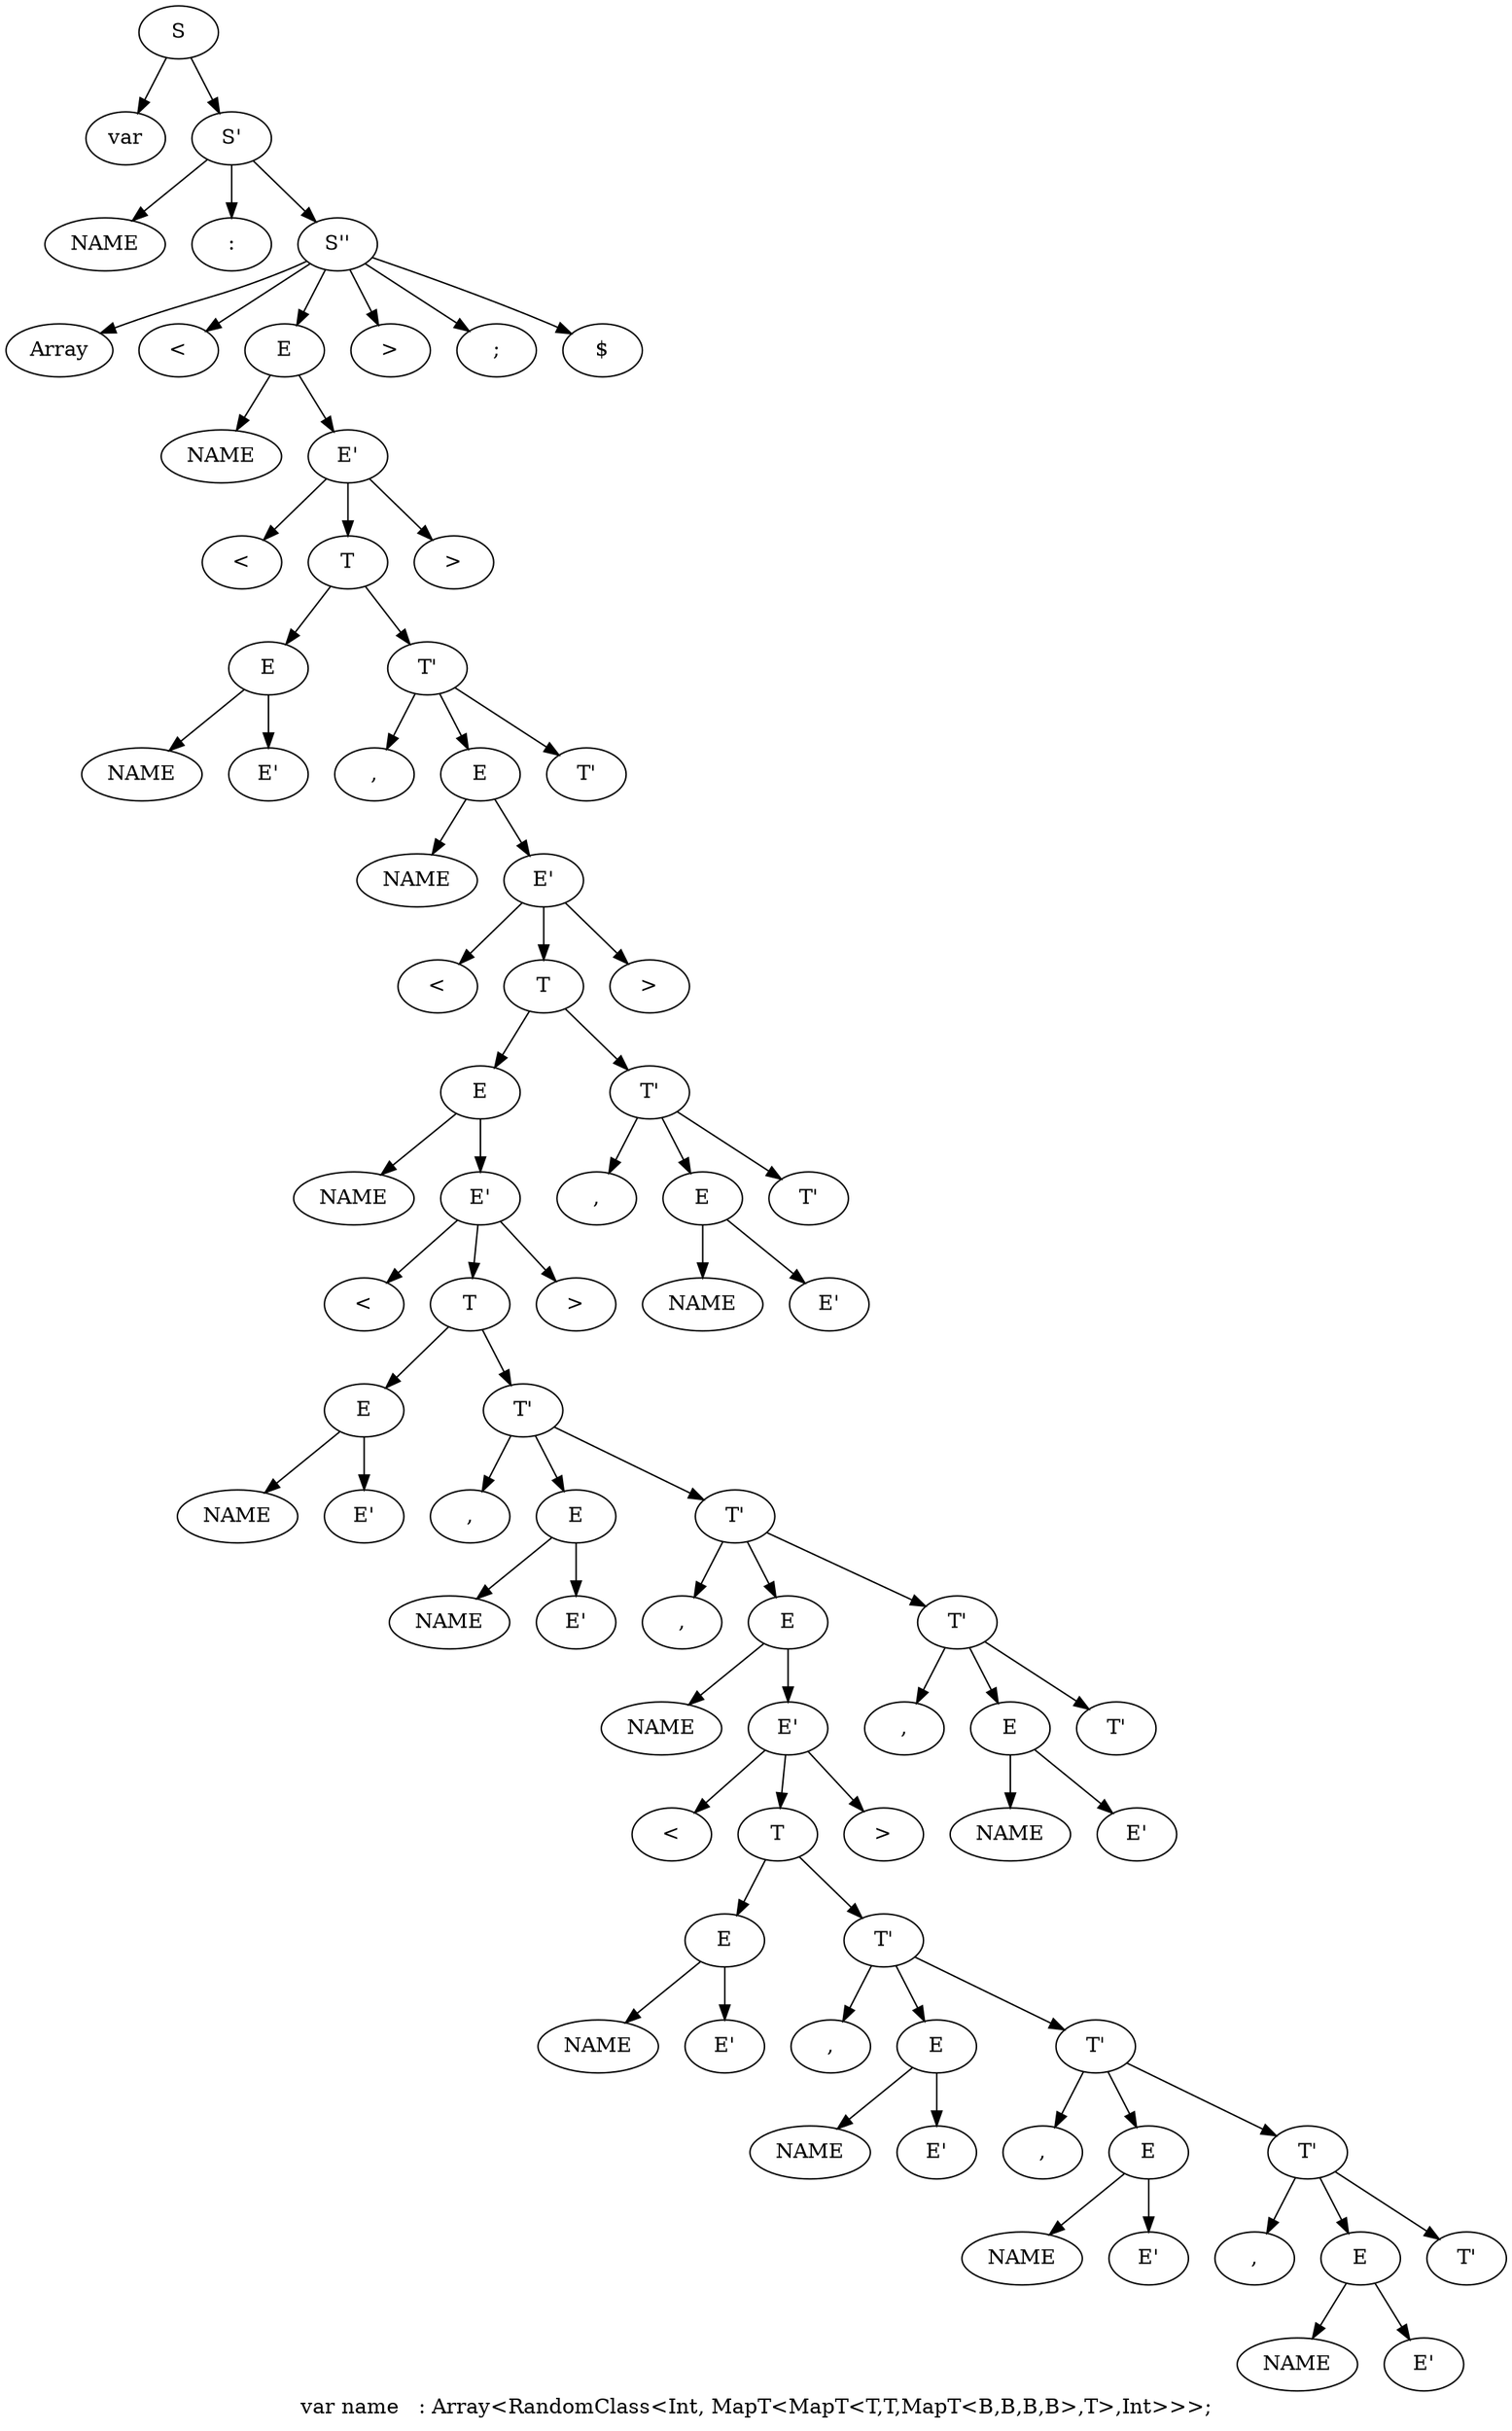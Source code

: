 digraph Tree {
"S211"[label="S"]
"S211" -> "var130";
"S211" -> "S'210";
"var130"[label="var"]
"S'210"[label="S'"]
"S'210" -> "NAME131";
"S'210" -> ":132";
"S'210" -> "S''133";
"NAME131"[label="NAME"]
":132"[label=":"]
"S''133"[label="S''"]
"S''133" -> "Array134";
"S''133" -> "<135";
"S''133" -> "E206";
"S''133" -> ">207";
"S''133" -> ";208";
"S''133" -> "$209";
"Array134"[label="Array"]
"<135"[label="<"]
"E206"[label="E"]
"E206" -> "NAME136";
"E206" -> "E'137";
"NAME136"[label="NAME"]
"E'137"[label="E'"]
"E'137" -> "<138";
"E'137" -> "T204";
"E'137" -> ">205";
"<138"[label="<"]
"T204"[label="T"]
"T204" -> "E141";
"T204" -> "T'142";
"E141"[label="E"]
"E141" -> "NAME139";
"E141" -> "E'140";
"NAME139"[label="NAME"]
"E'140"[label="E'"]
"T'142"[label="T'"]
"T'142" -> ",143";
"T'142" -> "E202";
"T'142" -> "T'203";
",143"[label=","]
"E202"[label="E"]
"E202" -> "NAME144";
"E202" -> "E'145";
"NAME144"[label="NAME"]
"E'145"[label="E'"]
"E'145" -> "<146";
"E'145" -> "T200";
"E'145" -> ">201";
"<146"[label="<"]
"T200"[label="T"]
"T200" -> "E193";
"T200" -> "T'194";
"E193"[label="E"]
"E193" -> "NAME147";
"E193" -> "E'148";
"NAME147"[label="NAME"]
"E'148"[label="E'"]
"E'148" -> "<149";
"E'148" -> "T191";
"E'148" -> ">192";
"<149"[label="<"]
"T191"[label="T"]
"T191" -> "E152";
"T191" -> "T'153";
"E152"[label="E"]
"E152" -> "NAME150";
"E152" -> "E'151";
"NAME150"[label="NAME"]
"E'151"[label="E'"]
"T'153"[label="T'"]
"T'153" -> ",154";
"T'153" -> "E157";
"T'153" -> "T'158";
",154"[label=","]
"E157"[label="E"]
"E157" -> "NAME155";
"E157" -> "E'156";
"NAME155"[label="NAME"]
"E'156"[label="E'"]
"T'158"[label="T'"]
"T'158" -> ",159";
"T'158" -> "E184";
"T'158" -> "T'185";
",159"[label=","]
"E184"[label="E"]
"E184" -> "NAME160";
"E184" -> "E'161";
"NAME160"[label="NAME"]
"E'161"[label="E'"]
"E'161" -> "<162";
"E'161" -> "T182";
"E'161" -> ">183";
"<162"[label="<"]
"T182"[label="T"]
"T182" -> "E165";
"T182" -> "T'166";
"E165"[label="E"]
"E165" -> "NAME163";
"E165" -> "E'164";
"NAME163"[label="NAME"]
"E'164"[label="E'"]
"T'166"[label="T'"]
"T'166" -> ",167";
"T'166" -> "E170";
"T'166" -> "T'171";
",167"[label=","]
"E170"[label="E"]
"E170" -> "NAME168";
"E170" -> "E'169";
"NAME168"[label="NAME"]
"E'169"[label="E'"]
"T'171"[label="T'"]
"T'171" -> ",172";
"T'171" -> "E175";
"T'171" -> "T'176";
",172"[label=","]
"E175"[label="E"]
"E175" -> "NAME173";
"E175" -> "E'174";
"NAME173"[label="NAME"]
"E'174"[label="E'"]
"T'176"[label="T'"]
"T'176" -> ",177";
"T'176" -> "E180";
"T'176" -> "T'181";
",177"[label=","]
"E180"[label="E"]
"E180" -> "NAME178";
"E180" -> "E'179";
"NAME178"[label="NAME"]
"E'179"[label="E'"]
"T'181"[label="T'"]
">183"[label=">"]
"T'185"[label="T'"]
"T'185" -> ",186";
"T'185" -> "E189";
"T'185" -> "T'190";
",186"[label=","]
"E189"[label="E"]
"E189" -> "NAME187";
"E189" -> "E'188";
"NAME187"[label="NAME"]
"E'188"[label="E'"]
"T'190"[label="T'"]
">192"[label=">"]
"T'194"[label="T'"]
"T'194" -> ",195";
"T'194" -> "E198";
"T'194" -> "T'199";
",195"[label=","]
"E198"[label="E"]
"E198" -> "NAME196";
"E198" -> "E'197";
"NAME196"[label="NAME"]
"E'197"[label="E'"]
"T'199"[label="T'"]
">201"[label=">"]
"T'203"[label="T'"]
">205"[label=">"]
">207"[label=">"]
";208"[label=";"]
"$209"[label="$"]
label="var name   : Array<RandomClass<Int, MapT<MapT<T,T,MapT<B,B,B,B>,T>,Int>>>;";
}